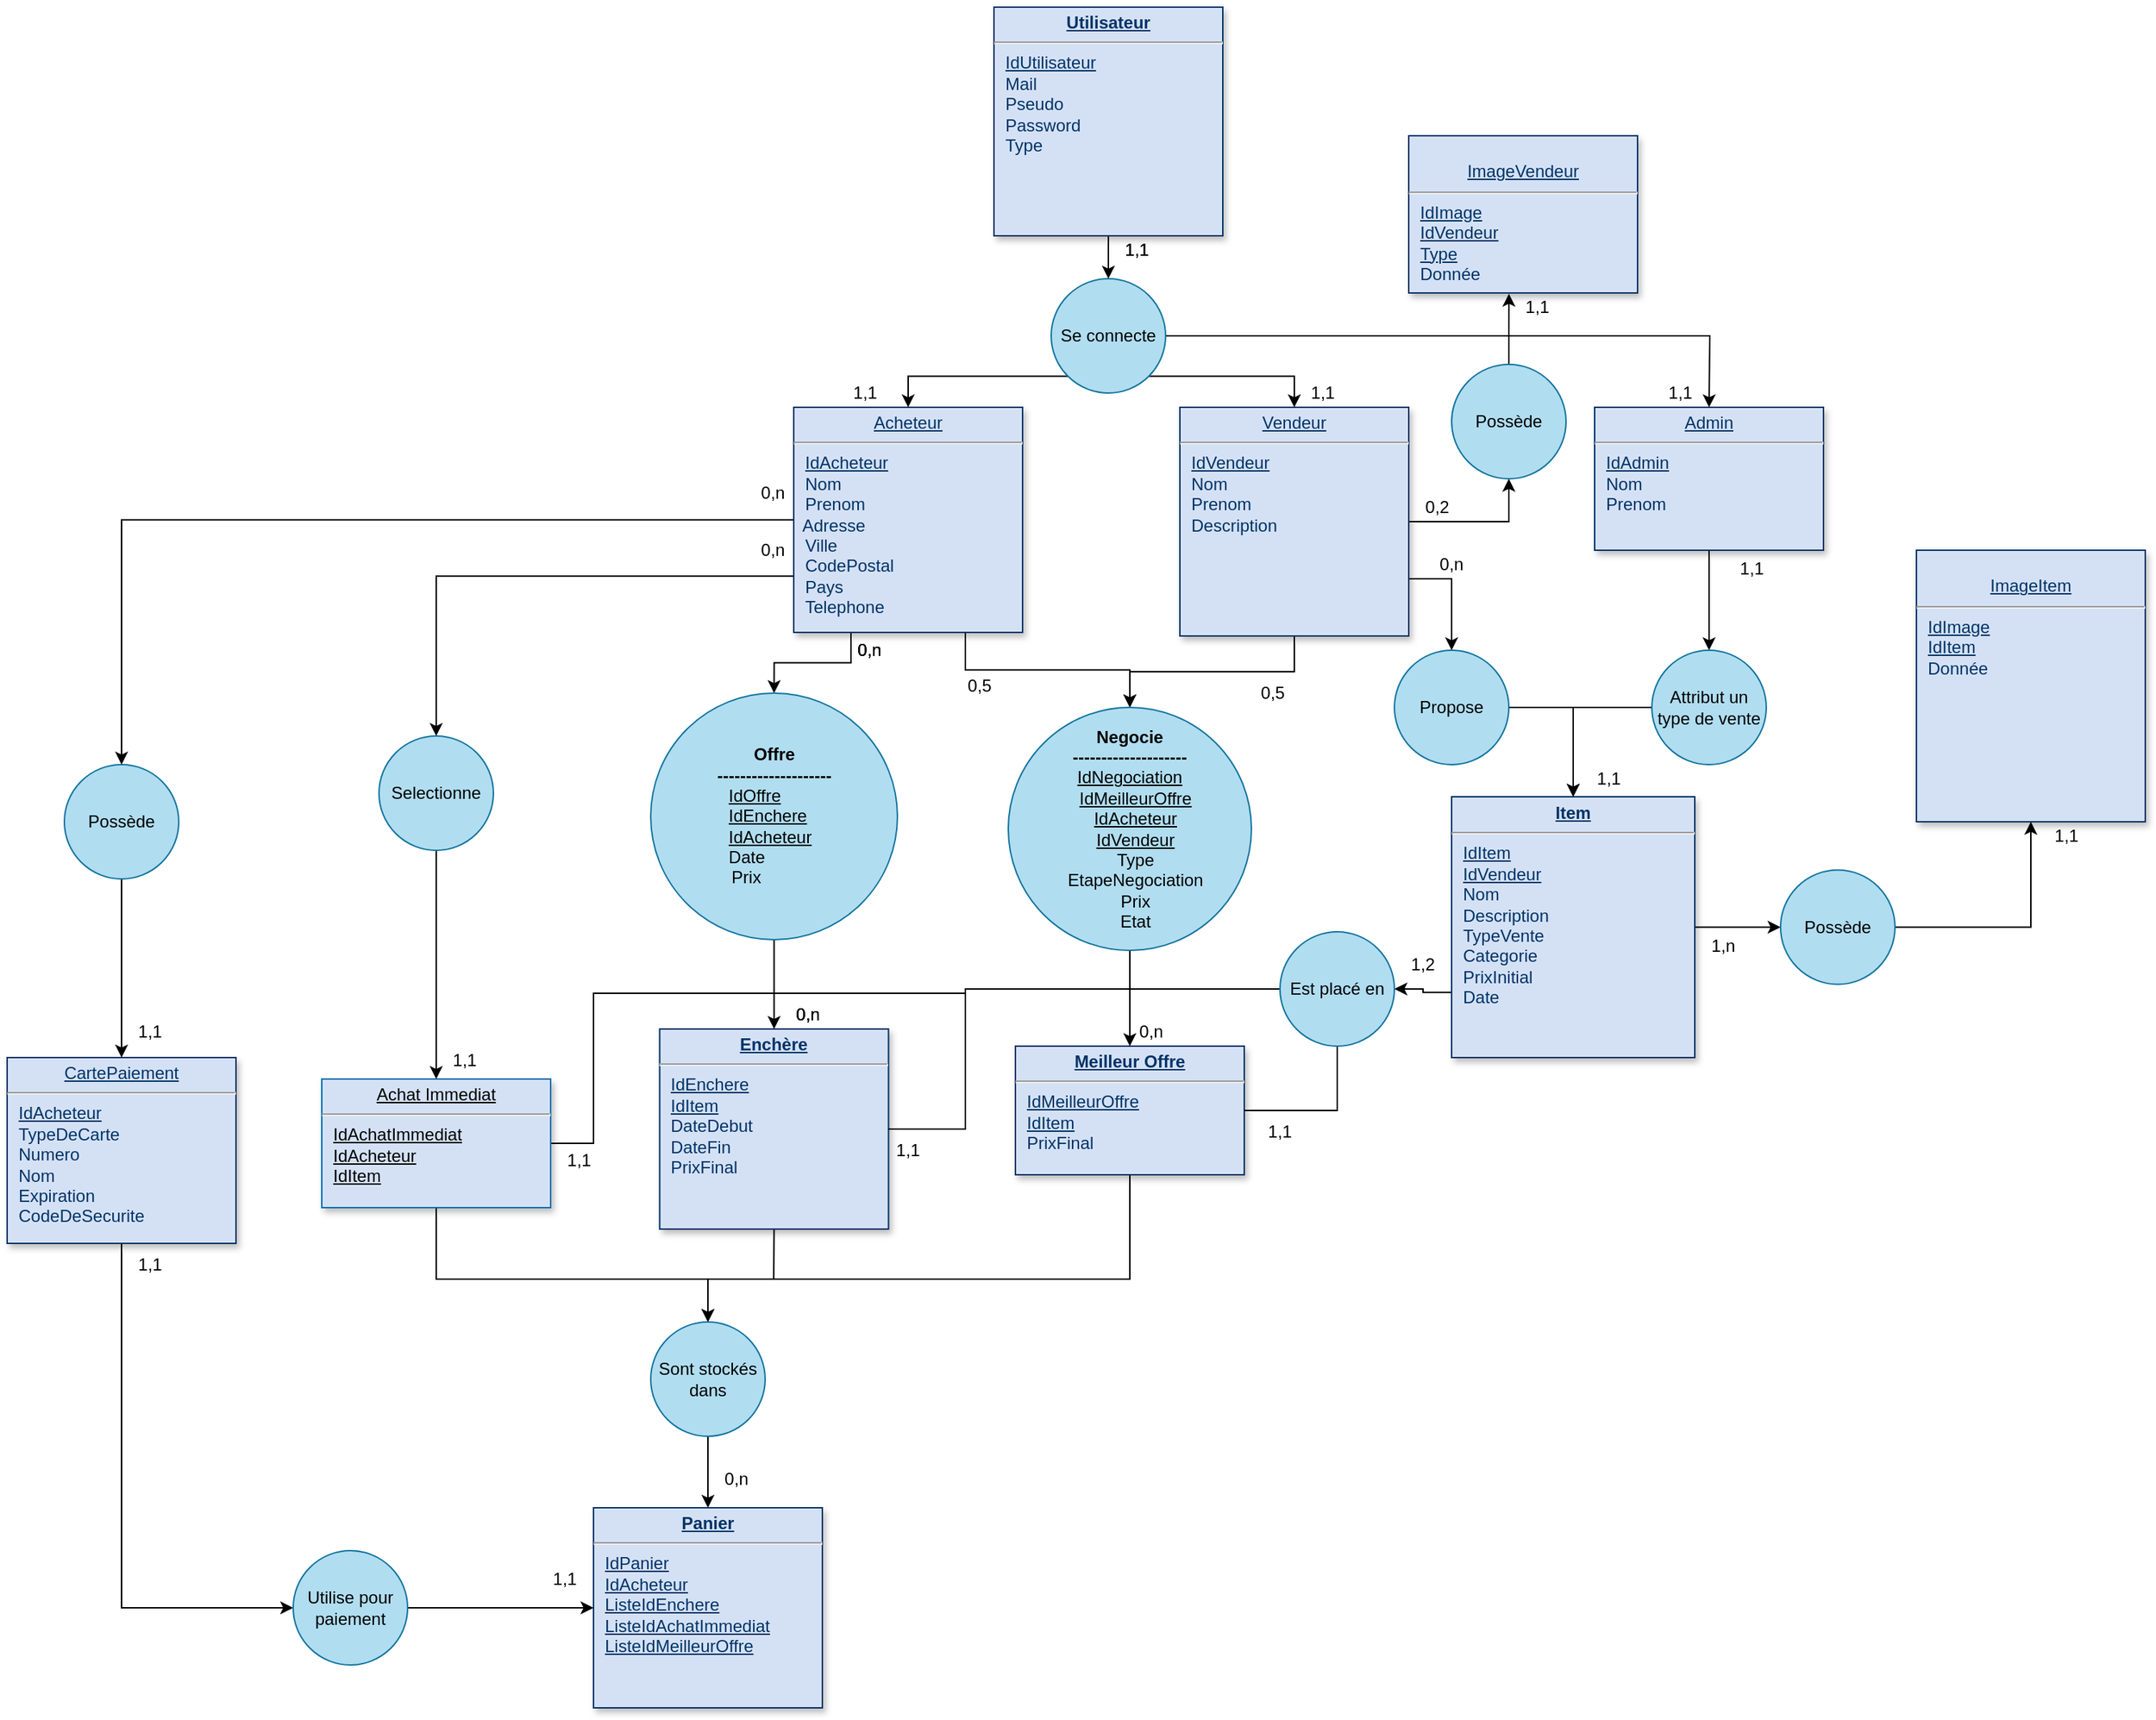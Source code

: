 <mxfile version="12.9.12" type="device"><diagram name="Page-1" id="efa7a0a1-bf9b-a30e-e6df-94a7791c09e9"><mxGraphModel dx="2591" dy="791" grid="1" gridSize="10" guides="1" tooltips="1" connect="1" arrows="1" fold="1" page="1" pageScale="1" pageWidth="1169" pageHeight="827" background="#ffffff" math="0" shadow="0"><root><mxCell id="0"/><mxCell id="1" parent="0"/><mxCell id="d1oXMXwMcRWH2-tbik4P-139" style="edgeStyle=orthogonalEdgeStyle;rounded=0;orthogonalLoop=1;jettySize=auto;html=1;exitX=1;exitY=0.5;exitDx=0;exitDy=0;fontColor=#000000;" parent="1" source="19" target="d1oXMXwMcRWH2-tbik4P-125" edge="1"><mxGeometry relative="1" as="geometry"/></mxCell><mxCell id="d1oXMXwMcRWH2-tbik4P-167" style="edgeStyle=orthogonalEdgeStyle;rounded=0;orthogonalLoop=1;jettySize=auto;html=1;exitX=0;exitY=0.75;exitDx=0;exitDy=0;entryX=1;entryY=0.5;entryDx=0;entryDy=0;endArrow=classic;endFill=1;fontColor=#000000;" parent="1" source="19" target="d1oXMXwMcRWH2-tbik4P-127" edge="1"><mxGeometry relative="1" as="geometry"/></mxCell><mxCell id="19" value="&lt;p style=&quot;margin: 0px ; margin-top: 4px ; text-align: center ; text-decoration: underline&quot;&gt;&lt;strong&gt;Item&lt;/strong&gt;&lt;/p&gt;&lt;hr&gt;&lt;p style=&quot;margin: 0px ; margin-left: 8px&quot;&gt;&lt;u&gt;IdItem&lt;br&gt;&lt;/u&gt;&lt;/p&gt;&lt;p style=&quot;margin: 0px ; margin-left: 8px&quot;&gt;&lt;u&gt;IdVendeur&lt;/u&gt;&lt;/p&gt;&lt;p style=&quot;margin: 0px ; margin-left: 8px&quot;&gt;Nom&lt;/p&gt;&lt;p style=&quot;margin: 0px ; margin-left: 8px&quot;&gt;Description&lt;/p&gt;&lt;p style=&quot;margin: 0px ; margin-left: 8px&quot;&gt;TypeVente&lt;/p&gt;&lt;p style=&quot;margin: 0px ; margin-left: 8px&quot;&gt;Categorie&lt;br&gt;&lt;/p&gt;&lt;p style=&quot;margin: 0px ; margin-left: 8px&quot;&gt;PrixInitial&lt;/p&gt;&lt;p style=&quot;margin: 0px ; margin-left: 8px&quot;&gt;Date&lt;br&gt;&lt;/p&gt;" style="verticalAlign=top;align=left;overflow=fill;fontSize=12;fontFamily=Helvetica;html=1;strokeColor=#003366;shadow=1;fillColor=#D4E1F5;fontColor=#003366" parent="1" vertex="1"><mxGeometry x="100" y="562.5" width="170" height="182.5" as="geometry"/></mxCell><mxCell id="d1oXMXwMcRWH2-tbik4P-141" style="edgeStyle=orthogonalEdgeStyle;rounded=0;orthogonalLoop=1;jettySize=auto;html=1;exitX=0.75;exitY=1;exitDx=0;exitDy=0;entryX=0.5;entryY=0;entryDx=0;entryDy=0;fontColor=#000000;" parent="1" source="20" target="d1oXMXwMcRWH2-tbik4P-128" edge="1"><mxGeometry relative="1" as="geometry"/></mxCell><mxCell id="d1oXMXwMcRWH2-tbik4P-143" style="edgeStyle=orthogonalEdgeStyle;rounded=0;orthogonalLoop=1;jettySize=auto;html=1;exitX=0.25;exitY=1;exitDx=0;exitDy=0;entryX=0.5;entryY=0;entryDx=0;entryDy=0;fontColor=#000000;" parent="1" source="20" target="d1oXMXwMcRWH2-tbik4P-126" edge="1"><mxGeometry relative="1" as="geometry"/></mxCell><mxCell id="d1oXMXwMcRWH2-tbik4P-146" style="edgeStyle=orthogonalEdgeStyle;rounded=0;orthogonalLoop=1;jettySize=auto;html=1;exitX=0;exitY=0.75;exitDx=0;exitDy=0;entryX=0.5;entryY=0;entryDx=0;entryDy=0;fontColor=#000000;" parent="1" source="20" target="d1oXMXwMcRWH2-tbik4P-123" edge="1"><mxGeometry relative="1" as="geometry"/></mxCell><mxCell id="d1oXMXwMcRWH2-tbik4P-159" style="edgeStyle=orthogonalEdgeStyle;rounded=0;orthogonalLoop=1;jettySize=auto;html=1;exitX=0;exitY=0.5;exitDx=0;exitDy=0;entryX=0.5;entryY=0;entryDx=0;entryDy=0;endArrow=classic;endFill=1;fontColor=#000000;" parent="1" source="20" target="d1oXMXwMcRWH2-tbik4P-155" edge="1"><mxGeometry relative="1" as="geometry"/></mxCell><mxCell id="20" value="&lt;p style=&quot;margin: 0px ; margin-top: 4px ; text-align: center ; text-decoration: underline&quot;&gt;Acheteur&lt;/p&gt;&lt;hr&gt;&lt;p style=&quot;margin: 0px ; margin-left: 8px&quot;&gt;&lt;u&gt;IdAcheteur&lt;/u&gt;&lt;br&gt;&lt;/p&gt;&lt;p style=&quot;margin: 0px ; margin-left: 8px&quot;&gt;Nom&lt;/p&gt;&lt;p style=&quot;margin: 0px ; margin-left: 8px&quot;&gt;Prenom&lt;/p&gt;&amp;nbsp; Adresse&lt;p style=&quot;margin: 0px ; margin-left: 8px&quot;&gt;Ville&lt;/p&gt;&lt;p style=&quot;margin: 0px ; margin-left: 8px&quot;&gt;CodePostal&lt;/p&gt;&lt;p style=&quot;margin: 0px ; margin-left: 8px&quot;&gt;Pays&lt;/p&gt;&lt;p style=&quot;margin: 0px ; margin-left: 8px&quot;&gt;Telephone&lt;br&gt;&lt;/p&gt;" style="verticalAlign=top;align=left;overflow=fill;fontSize=12;fontFamily=Helvetica;html=1;strokeColor=#003366;shadow=1;fillColor=#D4E1F5;fontColor=#003366" parent="1" vertex="1"><mxGeometry x="-360" y="290" width="160" height="157.5" as="geometry"/></mxCell><mxCell id="d1oXMXwMcRWH2-tbik4P-134" style="edgeStyle=orthogonalEdgeStyle;rounded=0;orthogonalLoop=1;jettySize=auto;html=1;exitX=1;exitY=0.75;exitDx=0;exitDy=0;entryX=0.5;entryY=0;entryDx=0;entryDy=0;fontColor=#000000;" parent="1" source="21" target="d1oXMXwMcRWH2-tbik4P-121" edge="1"><mxGeometry relative="1" as="geometry"/></mxCell><mxCell id="d1oXMXwMcRWH2-tbik4P-142" style="edgeStyle=orthogonalEdgeStyle;rounded=0;orthogonalLoop=1;jettySize=auto;html=1;exitX=0.5;exitY=1;exitDx=0;exitDy=0;fontColor=#000000;" parent="1" source="21" target="d1oXMXwMcRWH2-tbik4P-128" edge="1"><mxGeometry relative="1" as="geometry"/></mxCell><mxCell id="d1oXMXwMcRWH2-tbik4P-165" style="edgeStyle=orthogonalEdgeStyle;rounded=0;orthogonalLoop=1;jettySize=auto;html=1;exitX=1;exitY=0.5;exitDx=0;exitDy=0;entryX=0.5;entryY=1;entryDx=0;entryDy=0;endArrow=classic;endFill=1;fontColor=#000000;" parent="1" source="21" target="d1oXMXwMcRWH2-tbik4P-164" edge="1"><mxGeometry relative="1" as="geometry"/></mxCell><mxCell id="21" value="&lt;p style=&quot;margin: 0px ; margin-top: 4px ; text-align: center ; text-decoration: underline&quot;&gt;Vendeur&lt;/p&gt;&lt;hr&gt;&lt;p style=&quot;margin: 0px ; margin-left: 8px&quot;&gt;&lt;u&gt;IdVendeur&lt;br&gt;&lt;/u&gt;&lt;/p&gt;&lt;p style=&quot;margin: 0px ; margin-left: 8px&quot;&gt;Nom&lt;/p&gt;&lt;p style=&quot;margin: 0px ; margin-left: 8px&quot;&gt;Prenom&lt;br&gt;&lt;/p&gt;&lt;p style=&quot;margin: 0px ; margin-left: 8px&quot;&gt;Description&lt;/p&gt;&lt;p style=&quot;margin: 0px ; margin-left: 8px&quot;&gt;&lt;br&gt;&lt;/p&gt;" style="verticalAlign=top;align=left;overflow=fill;fontSize=12;fontFamily=Helvetica;html=1;strokeColor=#003366;shadow=1;fillColor=#D4E1F5;fontColor=#003366" parent="1" vertex="1"><mxGeometry x="-90" y="290.0" width="160" height="160" as="geometry"/></mxCell><mxCell id="d1oXMXwMcRWH2-tbik4P-150" style="edgeStyle=orthogonalEdgeStyle;rounded=0;orthogonalLoop=1;jettySize=auto;html=1;exitX=0.5;exitY=1;exitDx=0;exitDy=0;fontColor=#000000;verticalAlign=middle;endArrow=none;endFill=0;" parent="1" source="22" edge="1"><mxGeometry relative="1" as="geometry"><mxPoint x="-374" y="900" as="targetPoint"/></mxGeometry></mxCell><mxCell id="22" value="&lt;p style=&quot;margin: 0px ; margin-top: 4px ; text-align: center ; text-decoration: underline&quot;&gt;&lt;strong&gt;Enchère&lt;br&gt;&lt;/strong&gt;&lt;/p&gt;&lt;hr&gt;&lt;p style=&quot;margin: 0px ; margin-left: 8px&quot;&gt;&lt;u&gt;IdEnchere&lt;/u&gt;&lt;/p&gt;&lt;p style=&quot;margin: 0px ; margin-left: 8px&quot;&gt;&lt;u&gt;IdItem&lt;br&gt;&lt;/u&gt;&lt;/p&gt;&lt;p style=&quot;margin: 0px ; margin-left: 8px&quot;&gt;DateDebut&lt;/p&gt;&lt;p style=&quot;margin: 0px ; margin-left: 8px&quot;&gt;DateFin&lt;br&gt;&lt;/p&gt;&lt;p style=&quot;margin: 0px ; margin-left: 8px&quot;&gt;PrixFinal&lt;/p&gt;&lt;p style=&quot;margin: 0px ; margin-left: 8px&quot;&gt;&lt;br&gt;&lt;/p&gt;&lt;p style=&quot;margin: 0px ; margin-left: 8px&quot;&gt;&lt;br&gt;&lt;/p&gt;" style="verticalAlign=top;align=left;overflow=fill;fontSize=12;fontFamily=Helvetica;html=1;strokeColor=#003366;shadow=1;fillColor=#D4E1F5;fontColor=#003366" parent="1" vertex="1"><mxGeometry x="-453.75" y="725" width="160" height="140" as="geometry"/></mxCell><mxCell id="d1oXMXwMcRWH2-tbik4P-135" style="edgeStyle=orthogonalEdgeStyle;rounded=0;orthogonalLoop=1;jettySize=auto;html=1;exitX=0.5;exitY=1;exitDx=0;exitDy=0;entryX=0.5;entryY=0;entryDx=0;entryDy=0;fontColor=#000000;" parent="1" source="23" target="d1oXMXwMcRWH2-tbik4P-124" edge="1"><mxGeometry relative="1" as="geometry"/></mxCell><mxCell id="23" value="&lt;p style=&quot;margin: 0px ; margin-top: 4px ; text-align: center ; text-decoration: underline&quot;&gt;Admin&lt;/p&gt;&lt;hr&gt;&lt;p style=&quot;margin: 0px ; margin-left: 8px&quot;&gt;&lt;u&gt;IdAdmin&lt;/u&gt;&lt;/p&gt;&lt;p style=&quot;margin: 0px ; margin-left: 8px&quot;&gt;Nom&lt;/p&gt;&lt;p style=&quot;margin: 0px ; margin-left: 8px&quot;&gt;Prenom&lt;br&gt;&lt;/p&gt;" style="verticalAlign=top;align=left;overflow=fill;fontSize=12;fontFamily=Helvetica;html=1;strokeColor=#003366;shadow=1;fillColor=#D4E1F5;fontColor=#003366" parent="1" vertex="1"><mxGeometry x="200.0" y="290.0" width="160" height="100" as="geometry"/></mxCell><mxCell id="d1oXMXwMcRWH2-tbik4P-130" style="edgeStyle=orthogonalEdgeStyle;rounded=0;orthogonalLoop=1;jettySize=auto;html=1;exitX=0.5;exitY=1;exitDx=0;exitDy=0;entryX=0.5;entryY=0;entryDx=0;entryDy=0;fontColor=#000000;" parent="1" source="25" target="d1oXMXwMcRWH2-tbik4P-122" edge="1"><mxGeometry relative="1" as="geometry"/></mxCell><mxCell id="25" value="&lt;p style=&quot;margin: 0px ; margin-top: 4px ; text-align: center ; text-decoration: underline&quot;&gt;&lt;strong&gt;Utilisateur&lt;br&gt;&lt;/strong&gt;&lt;/p&gt;&lt;hr&gt;&lt;p style=&quot;margin: 0px ; margin-left: 8px&quot;&gt;&lt;u&gt;IdUtilisateur&lt;/u&gt;&lt;br&gt;&lt;/p&gt;&lt;p style=&quot;margin: 0px ; margin-left: 8px&quot;&gt;Mail&lt;/p&gt;&lt;p style=&quot;margin: 0px ; margin-left: 8px&quot;&gt;Pseudo&lt;br&gt;&lt;/p&gt;&lt;p style=&quot;margin: 0px ; margin-left: 8px&quot;&gt;Password&lt;/p&gt;&lt;p style=&quot;margin: 0px ; margin-left: 8px&quot;&gt;Type&lt;br&gt;&lt;/p&gt;" style="verticalAlign=top;align=left;overflow=fill;fontSize=12;fontFamily=Helvetica;html=1;strokeColor=#003366;shadow=1;fillColor=#D4E1F5;fontColor=#003366" parent="1" vertex="1"><mxGeometry x="-220" y="10.0" width="160" height="160" as="geometry"/></mxCell><mxCell id="29" value="&lt;br&gt;&lt;p style=&quot;margin: 0px ; margin-top: 4px ; text-align: center ; text-decoration: underline&quot;&gt;ImageItem&lt;br&gt;&lt;/p&gt;&lt;hr&gt;&lt;p style=&quot;margin: 0px ; margin-left: 8px&quot;&gt;&lt;u&gt;IdImage&lt;/u&gt;&lt;/p&gt;&lt;p style=&quot;margin: 0px ; margin-left: 8px&quot;&gt;&lt;u&gt;IdItem&lt;br&gt;&lt;/u&gt;&lt;/p&gt;&lt;p style=&quot;margin: 0px ; margin-left: 8px&quot;&gt;Donnée&lt;br&gt;&lt;/p&gt;" style="verticalAlign=top;align=left;overflow=fill;fontSize=12;fontFamily=Helvetica;html=1;strokeColor=#003366;shadow=1;fillColor=#D4E1F5;fontColor=#003366" parent="1" vertex="1"><mxGeometry x="425" y="390" width="160" height="190" as="geometry"/></mxCell><mxCell id="32" value="&lt;p style=&quot;margin: 0px ; margin-top: 4px ; text-align: center ; text-decoration: underline&quot;&gt;&lt;strong&gt;Panier&lt;/strong&gt;&lt;/p&gt;&lt;hr&gt;&lt;p style=&quot;margin: 0px ; margin-left: 8px&quot;&gt;&lt;u&gt;IdPanier&lt;/u&gt;&lt;br&gt;&lt;/p&gt;&lt;p style=&quot;margin: 0px ; margin-left: 8px&quot;&gt;&lt;u&gt;IdAcheteur&lt;/u&gt;&lt;/p&gt;&lt;p style=&quot;margin: 0px ; margin-left: 8px&quot;&gt;&lt;u&gt;ListeIdEnchere&lt;/u&gt;&lt;/p&gt;&lt;p style=&quot;margin: 0px ; margin-left: 8px&quot;&gt;&lt;u&gt;ListeIdAchatImmediat&lt;/u&gt;&lt;/p&gt;&lt;p style=&quot;margin: 0px ; margin-left: 8px&quot;&gt;&lt;u&gt;ListeIdMeilleurOffre&lt;br&gt;&lt;/u&gt;&lt;/p&gt;&lt;p style=&quot;margin: 0px ; margin-left: 8px&quot;&gt;&lt;u&gt;&lt;br&gt;&lt;/u&gt;&lt;/p&gt;&lt;p style=&quot;margin: 0px ; margin-left: 8px&quot;&gt;&lt;u&gt;&lt;br&gt;&lt;/u&gt;&lt;/p&gt;&lt;p style=&quot;margin: 0px ; margin-left: 8px&quot;&gt;&lt;br&gt;&lt;/p&gt;" style="verticalAlign=top;align=left;overflow=fill;fontSize=12;fontFamily=Helvetica;html=1;strokeColor=#003366;shadow=1;fillColor=#D4E1F5;fontColor=#003366" parent="1" vertex="1"><mxGeometry x="-500.0" y="1060.0" width="160" height="140" as="geometry"/></mxCell><mxCell id="d1oXMXwMcRWH2-tbik4P-151" style="edgeStyle=orthogonalEdgeStyle;rounded=0;orthogonalLoop=1;jettySize=auto;html=1;exitX=0.5;exitY=1;exitDx=0;exitDy=0;fontColor=#000000;" parent="1" source="33" edge="1"><mxGeometry relative="1" as="geometry"><mxPoint x="-420" y="930" as="targetPoint"/><Array as="points"><mxPoint x="-125" y="900"/><mxPoint x="-420" y="900"/></Array></mxGeometry></mxCell><mxCell id="33" value="&lt;p style=&quot;margin: 0px ; margin-top: 4px ; text-align: center ; text-decoration: underline&quot;&gt;&lt;strong&gt;Meilleur Offre&lt;br&gt;&lt;/strong&gt;&lt;/p&gt;&lt;hr&gt;&lt;p style=&quot;margin: 0px ; margin-left: 8px&quot;&gt;&lt;u&gt;IdMeilleurOffre&lt;/u&gt;&lt;br&gt;&lt;/p&gt;&lt;p style=&quot;margin: 0px ; margin-left: 8px&quot;&gt;&lt;u&gt;IdItem&lt;/u&gt;&lt;/p&gt;&lt;p style=&quot;margin: 0px ; margin-left: 8px&quot;&gt;PrixFinal&lt;br&gt;&lt;/p&gt;" style="verticalAlign=top;align=left;overflow=fill;fontSize=12;fontFamily=Helvetica;html=1;strokeColor=#003366;shadow=1;fillColor=#D4E1F5;fontColor=#003366" parent="1" vertex="1"><mxGeometry x="-205" y="737.0" width="160" height="90" as="geometry"/></mxCell><mxCell id="d1oXMXwMcRWH2-tbik4P-148" style="edgeStyle=orthogonalEdgeStyle;rounded=0;orthogonalLoop=1;jettySize=auto;html=1;exitX=0.5;exitY=1;exitDx=0;exitDy=0;entryX=0.5;entryY=0;entryDx=0;entryDy=0;fontColor=#000000;" parent="1" source="34" target="d1oXMXwMcRWH2-tbik4P-120" edge="1"><mxGeometry relative="1" as="geometry"><Array as="points"><mxPoint x="-610" y="900"/><mxPoint x="-420" y="900"/></Array></mxGeometry></mxCell><mxCell id="d1oXMXwMcRWH2-tbik4P-173" style="edgeStyle=orthogonalEdgeStyle;rounded=0;orthogonalLoop=1;jettySize=auto;html=1;exitX=1;exitY=0.5;exitDx=0;exitDy=0;endArrow=none;endFill=0;fontColor=#000000;" parent="1" source="34" edge="1"><mxGeometry relative="1" as="geometry"><mxPoint x="-240" y="700" as="targetPoint"/><Array as="points"><mxPoint x="-500" y="805"/><mxPoint x="-500" y="700"/></Array></mxGeometry></mxCell><mxCell id="34" value="&lt;p style=&quot;margin: 0px ; margin-top: 4px ; text-align: center ; text-decoration: underline&quot;&gt;Achat Immediat&lt;br&gt;&lt;/p&gt;&lt;hr&gt;&lt;p style=&quot;margin: 0px ; margin-left: 8px&quot;&gt;&lt;u&gt;IdAchatImmediat&lt;/u&gt;&lt;/p&gt;&lt;p style=&quot;margin: 0px ; margin-left: 8px&quot;&gt;&lt;u&gt;IdAcheteur&lt;br&gt;&lt;/u&gt;&lt;/p&gt;&lt;p style=&quot;margin: 0px ; margin-left: 8px&quot;&gt;&lt;u&gt;IdItem&lt;/u&gt;&lt;/p&gt;" style="verticalAlign=top;align=left;overflow=fill;fontSize=12;fontFamily=Helvetica;html=1;strokeColor=#006EAF;shadow=1;fillColor=#D4E1F5;fontColor=#000000;" parent="1" vertex="1"><mxGeometry x="-690" y="760.0" width="160" height="90" as="geometry"/></mxCell><mxCell id="d1oXMXwMcRWH2-tbik4P-161" style="edgeStyle=orthogonalEdgeStyle;rounded=0;orthogonalLoop=1;jettySize=auto;html=1;exitX=0.5;exitY=1;exitDx=0;exitDy=0;entryX=0;entryY=0.5;entryDx=0;entryDy=0;endArrow=classic;endFill=1;fontColor=#000000;" parent="1" source="d1oXMXwMcRWH2-tbik4P-114" target="d1oXMXwMcRWH2-tbik4P-160" edge="1"><mxGeometry relative="1" as="geometry"/></mxCell><mxCell id="d1oXMXwMcRWH2-tbik4P-114" value="&lt;p style=&quot;margin: 0px ; margin-top: 4px ; text-align: center ; text-decoration: underline&quot;&gt;CartePaiement&lt;br&gt;&lt;/p&gt;&lt;hr&gt;&lt;p style=&quot;margin: 0px ; margin-left: 8px&quot;&gt;&lt;u&gt;IdAcheteur&lt;/u&gt;&lt;/p&gt;&lt;p style=&quot;margin: 0px ; margin-left: 8px&quot;&gt;TypeDeCarte&lt;/p&gt;&lt;p style=&quot;margin: 0px ; margin-left: 8px&quot;&gt;Numero&lt;/p&gt;&lt;p style=&quot;margin: 0px ; margin-left: 8px&quot;&gt;Nom&lt;/p&gt;&lt;p style=&quot;margin: 0px ; margin-left: 8px&quot;&gt;Expiration&lt;/p&gt;&lt;p style=&quot;margin: 0px ; margin-left: 8px&quot;&gt;CodeDeSecurite&lt;br&gt;&lt;/p&gt;" style="verticalAlign=top;align=left;overflow=fill;fontSize=12;fontFamily=Helvetica;html=1;strokeColor=#003366;shadow=1;fillColor=#D4E1F5;fontColor=#003366" parent="1" vertex="1"><mxGeometry x="-910" y="745" width="160" height="130" as="geometry"/></mxCell><mxCell id="d1oXMXwMcRWH2-tbik4P-117" value="&lt;br&gt;&lt;p style=&quot;margin: 0px ; margin-top: 4px ; text-align: center ; text-decoration: underline&quot;&gt;ImageVendeur&lt;br&gt;&lt;/p&gt;&lt;hr&gt;&lt;p style=&quot;margin: 0px ; margin-left: 8px&quot;&gt;&lt;u&gt;IdImage&lt;/u&gt;&lt;/p&gt;&lt;p style=&quot;margin: 0px ; margin-left: 8px&quot;&gt;&lt;u&gt;IdVendeur&lt;/u&gt;&lt;/p&gt;&lt;p style=&quot;margin: 0px ; margin-left: 8px&quot;&gt;&lt;u&gt;Type&lt;br&gt;&lt;/u&gt;&lt;/p&gt;&lt;p style=&quot;margin: 0px ; margin-left: 8px&quot;&gt;Donnée&lt;br&gt;&lt;/p&gt;" style="verticalAlign=top;align=left;overflow=fill;fontSize=12;fontFamily=Helvetica;html=1;strokeColor=#003366;shadow=1;fillColor=#D4E1F5;fontColor=#003366" parent="1" vertex="1"><mxGeometry x="70" y="100" width="160" height="110" as="geometry"/></mxCell><mxCell id="d1oXMXwMcRWH2-tbik4P-152" style="edgeStyle=orthogonalEdgeStyle;rounded=0;orthogonalLoop=1;jettySize=auto;html=1;exitX=0.5;exitY=1;exitDx=0;exitDy=0;entryX=0.5;entryY=0;entryDx=0;entryDy=0;endArrow=classic;endFill=1;fontColor=#000000;" parent="1" source="d1oXMXwMcRWH2-tbik4P-120" target="32" edge="1"><mxGeometry relative="1" as="geometry"/></mxCell><mxCell id="d1oXMXwMcRWH2-tbik4P-120" value="Sont stockés dans" style="ellipse;whiteSpace=wrap;html=1;aspect=fixed;fillColor=#b1ddf0;strokeColor=#10739e;" parent="1" vertex="1"><mxGeometry x="-460" y="930" width="80" height="80" as="geometry"/></mxCell><mxCell id="d1oXMXwMcRWH2-tbik4P-136" style="edgeStyle=orthogonalEdgeStyle;rounded=0;orthogonalLoop=1;jettySize=auto;html=1;exitX=1;exitY=0.5;exitDx=0;exitDy=0;entryX=0.5;entryY=0;entryDx=0;entryDy=0;fontColor=#000000;" parent="1" source="d1oXMXwMcRWH2-tbik4P-121" target="19" edge="1"><mxGeometry relative="1" as="geometry"/></mxCell><mxCell id="d1oXMXwMcRWH2-tbik4P-121" value="Propose" style="ellipse;whiteSpace=wrap;html=1;aspect=fixed;fillColor=#b1ddf0;strokeColor=#10739e;" parent="1" vertex="1"><mxGeometry x="60" y="460" width="80" height="80" as="geometry"/></mxCell><mxCell id="d1oXMXwMcRWH2-tbik4P-131" style="edgeStyle=orthogonalEdgeStyle;rounded=0;orthogonalLoop=1;jettySize=auto;html=1;exitX=1;exitY=1;exitDx=0;exitDy=0;entryX=0.5;entryY=0;entryDx=0;entryDy=0;fontColor=#000000;" parent="1" source="d1oXMXwMcRWH2-tbik4P-122" target="21" edge="1"><mxGeometry relative="1" as="geometry"/></mxCell><mxCell id="d1oXMXwMcRWH2-tbik4P-132" style="edgeStyle=orthogonalEdgeStyle;rounded=0;orthogonalLoop=1;jettySize=auto;html=1;exitX=0;exitY=1;exitDx=0;exitDy=0;entryX=0.5;entryY=0;entryDx=0;entryDy=0;fontColor=#000000;" parent="1" source="d1oXMXwMcRWH2-tbik4P-122" target="20" edge="1"><mxGeometry relative="1" as="geometry"/></mxCell><mxCell id="d1oXMXwMcRWH2-tbik4P-133" style="edgeStyle=orthogonalEdgeStyle;rounded=0;orthogonalLoop=1;jettySize=auto;html=1;exitX=1;exitY=0.5;exitDx=0;exitDy=0;fontColor=#000000;" parent="1" source="d1oXMXwMcRWH2-tbik4P-122" edge="1"><mxGeometry relative="1" as="geometry"><mxPoint x="280" y="290" as="targetPoint"/></mxGeometry></mxCell><mxCell id="d1oXMXwMcRWH2-tbik4P-122" value="Se connecte" style="ellipse;whiteSpace=wrap;html=1;aspect=fixed;fillColor=#b1ddf0;strokeColor=#10739e;" parent="1" vertex="1"><mxGeometry x="-180" y="200" width="80" height="80" as="geometry"/></mxCell><mxCell id="d1oXMXwMcRWH2-tbik4P-147" style="edgeStyle=orthogonalEdgeStyle;rounded=0;orthogonalLoop=1;jettySize=auto;html=1;exitX=0.5;exitY=1;exitDx=0;exitDy=0;entryX=0.5;entryY=0;entryDx=0;entryDy=0;fontColor=#000000;" parent="1" source="d1oXMXwMcRWH2-tbik4P-123" target="34" edge="1"><mxGeometry relative="1" as="geometry"/></mxCell><mxCell id="d1oXMXwMcRWH2-tbik4P-123" value="Selectionne" style="ellipse;whiteSpace=wrap;html=1;aspect=fixed;fillColor=#b1ddf0;strokeColor=#10739e;" parent="1" vertex="1"><mxGeometry x="-650" y="520" width="80" height="80" as="geometry"/></mxCell><mxCell id="d1oXMXwMcRWH2-tbik4P-138" style="edgeStyle=orthogonalEdgeStyle;rounded=0;orthogonalLoop=1;jettySize=auto;html=1;exitX=0;exitY=0.5;exitDx=0;exitDy=0;entryX=0.5;entryY=0;entryDx=0;entryDy=0;fontColor=#000000;" parent="1" source="d1oXMXwMcRWH2-tbik4P-124" target="19" edge="1"><mxGeometry relative="1" as="geometry"/></mxCell><mxCell id="d1oXMXwMcRWH2-tbik4P-124" value="Attribut un type de vente" style="ellipse;whiteSpace=wrap;html=1;aspect=fixed;fillColor=#b1ddf0;strokeColor=#10739e;" parent="1" vertex="1"><mxGeometry x="240" y="460" width="80" height="80" as="geometry"/></mxCell><mxCell id="d1oXMXwMcRWH2-tbik4P-140" style="edgeStyle=orthogonalEdgeStyle;rounded=0;orthogonalLoop=1;jettySize=auto;html=1;exitX=1;exitY=0.5;exitDx=0;exitDy=0;entryX=0.5;entryY=1;entryDx=0;entryDy=0;fontColor=#000000;" parent="1" source="d1oXMXwMcRWH2-tbik4P-125" target="29" edge="1"><mxGeometry relative="1" as="geometry"/></mxCell><mxCell id="d1oXMXwMcRWH2-tbik4P-125" value="Possède" style="ellipse;whiteSpace=wrap;html=1;aspect=fixed;fillColor=#b1ddf0;strokeColor=#10739e;" parent="1" vertex="1"><mxGeometry x="330" y="613.75" width="80" height="80" as="geometry"/></mxCell><mxCell id="d1oXMXwMcRWH2-tbik4P-144" style="edgeStyle=orthogonalEdgeStyle;rounded=0;orthogonalLoop=1;jettySize=auto;html=1;exitX=0.5;exitY=1;exitDx=0;exitDy=0;entryX=0.5;entryY=0;entryDx=0;entryDy=0;fontColor=#000000;" parent="1" source="d1oXMXwMcRWH2-tbik4P-126" target="22" edge="1"><mxGeometry relative="1" as="geometry"/></mxCell><mxCell id="d1oXMXwMcRWH2-tbik4P-126" value="&lt;div&gt;&lt;strong&gt;Offre&lt;/strong&gt;&lt;/div&gt;&lt;div&gt;&lt;strong&gt;--------------------&lt;/strong&gt;&lt;br&gt;&lt;p style=&quot;margin: 0px ; margin-left: 8px&quot; align=&quot;left&quot;&gt;&lt;u&gt;IdOffre&lt;br&gt;&lt;/u&gt;&lt;/p&gt;&lt;p style=&quot;margin: 0px ; margin-left: 8px&quot; align=&quot;left&quot;&gt;&lt;u&gt;IdEnchere&lt;/u&gt;&lt;/p&gt;&lt;p style=&quot;margin: 0px ; margin-left: 8px&quot; align=&quot;left&quot;&gt;&lt;u&gt;IdAcheteur&lt;/u&gt;&lt;/p&gt;&lt;p style=&quot;margin: 0px ; margin-left: 8px&quot; align=&quot;left&quot;&gt;Date&lt;/p&gt;&lt;div align=&quot;left&quot;&gt;&amp;nbsp;&amp;nbsp; Prix&lt;strong&gt;&lt;/strong&gt;&lt;/div&gt;&lt;/div&gt;" style="ellipse;whiteSpace=wrap;html=1;aspect=fixed;fillColor=#b1ddf0;strokeColor=#10739e;" parent="1" vertex="1"><mxGeometry x="-460" y="490" width="172.5" height="172.5" as="geometry"/></mxCell><mxCell id="d1oXMXwMcRWH2-tbik4P-171" style="edgeStyle=orthogonalEdgeStyle;rounded=0;orthogonalLoop=1;jettySize=auto;html=1;exitX=0.5;exitY=1;exitDx=0;exitDy=0;entryX=1;entryY=0.5;entryDx=0;entryDy=0;endArrow=none;endFill=0;fontColor=#000000;" parent="1" source="d1oXMXwMcRWH2-tbik4P-127" target="33" edge="1"><mxGeometry relative="1" as="geometry"/></mxCell><mxCell id="d1oXMXwMcRWH2-tbik4P-172" style="edgeStyle=orthogonalEdgeStyle;rounded=0;orthogonalLoop=1;jettySize=auto;html=1;exitX=0;exitY=0.5;exitDx=0;exitDy=0;entryX=1;entryY=0.5;entryDx=0;entryDy=0;endArrow=none;endFill=0;fontColor=#000000;" parent="1" source="d1oXMXwMcRWH2-tbik4P-127" target="22" edge="1"><mxGeometry relative="1" as="geometry"><Array as="points"><mxPoint x="-240" y="697"/><mxPoint x="-240" y="795"/></Array></mxGeometry></mxCell><mxCell id="d1oXMXwMcRWH2-tbik4P-127" value="Est placé en" style="ellipse;whiteSpace=wrap;html=1;aspect=fixed;fillColor=#b1ddf0;strokeColor=#10739e;" parent="1" vertex="1"><mxGeometry x="-20" y="657" width="80" height="80" as="geometry"/></mxCell><mxCell id="d1oXMXwMcRWH2-tbik4P-145" style="edgeStyle=orthogonalEdgeStyle;rounded=0;orthogonalLoop=1;jettySize=auto;html=1;exitX=0.5;exitY=1;exitDx=0;exitDy=0;entryX=0.5;entryY=0;entryDx=0;entryDy=0;fontColor=#000000;" parent="1" source="d1oXMXwMcRWH2-tbik4P-128" target="33" edge="1"><mxGeometry relative="1" as="geometry"/></mxCell><mxCell id="d1oXMXwMcRWH2-tbik4P-128" value="&lt;div&gt;&lt;strong&gt;Negocie&lt;/strong&gt;&lt;/div&gt;&lt;div&gt;&lt;strong&gt;--------------------&lt;/strong&gt;&lt;u&gt;&lt;br&gt;&lt;/u&gt;&lt;/div&gt;&lt;div&gt;&lt;u&gt;IdNegociation&lt;br&gt;&lt;/u&gt;&lt;p style=&quot;margin: 0px ; margin-left: 8px&quot;&gt;&lt;u&gt;IdMeilleurOffre&lt;/u&gt;&lt;/p&gt;&lt;p style=&quot;margin: 0px ; margin-left: 8px&quot;&gt;&lt;u&gt;IdAcheteur&lt;/u&gt;&lt;/p&gt;&lt;p style=&quot;margin: 0px ; margin-left: 8px&quot;&gt;&lt;u&gt;IdVendeur&lt;/u&gt;&lt;/p&gt;&lt;p style=&quot;margin: 0px ; margin-left: 8px&quot;&gt;Type&lt;br&gt;&lt;/p&gt;&lt;p style=&quot;margin: 0px ; margin-left: 8px&quot;&gt;EtapeNegociation&lt;/p&gt;&lt;p style=&quot;margin: 0px ; margin-left: 8px&quot;&gt;Prix&lt;/p&gt;&lt;p style=&quot;margin: 0px ; margin-left: 8px&quot;&gt;Etat&lt;/p&gt;&lt;strong&gt;&lt;/strong&gt;&lt;/div&gt;" style="ellipse;whiteSpace=wrap;html=1;aspect=fixed;fillColor=#b1ddf0;strokeColor=#10739e;" parent="1" vertex="1"><mxGeometry x="-210" y="500" width="170" height="170" as="geometry"/></mxCell><mxCell id="d1oXMXwMcRWH2-tbik4P-158" style="edgeStyle=orthogonalEdgeStyle;rounded=0;orthogonalLoop=1;jettySize=auto;html=1;exitX=0.5;exitY=1;exitDx=0;exitDy=0;entryX=0.5;entryY=0;entryDx=0;entryDy=0;endArrow=classic;endFill=1;fontColor=#000000;" parent="1" source="d1oXMXwMcRWH2-tbik4P-155" target="d1oXMXwMcRWH2-tbik4P-114" edge="1"><mxGeometry relative="1" as="geometry"/></mxCell><mxCell id="d1oXMXwMcRWH2-tbik4P-155" value="Possède" style="ellipse;whiteSpace=wrap;html=1;aspect=fixed;fillColor=#b1ddf0;strokeColor=#10739e;" parent="1" vertex="1"><mxGeometry x="-870" y="540" width="80" height="80" as="geometry"/></mxCell><mxCell id="d1oXMXwMcRWH2-tbik4P-162" style="edgeStyle=orthogonalEdgeStyle;rounded=0;orthogonalLoop=1;jettySize=auto;html=1;exitX=1;exitY=0.5;exitDx=0;exitDy=0;entryX=0;entryY=0.5;entryDx=0;entryDy=0;endArrow=classic;endFill=1;fontColor=#000000;" parent="1" source="d1oXMXwMcRWH2-tbik4P-160" target="32" edge="1"><mxGeometry relative="1" as="geometry"/></mxCell><mxCell id="d1oXMXwMcRWH2-tbik4P-160" value="Utilise pour paiement" style="ellipse;whiteSpace=wrap;html=1;aspect=fixed;fillColor=#b1ddf0;strokeColor=#10739e;" parent="1" vertex="1"><mxGeometry x="-710" y="1090" width="80" height="80" as="geometry"/></mxCell><mxCell id="d1oXMXwMcRWH2-tbik4P-166" style="edgeStyle=orthogonalEdgeStyle;rounded=0;orthogonalLoop=1;jettySize=auto;html=1;exitX=0.5;exitY=0;exitDx=0;exitDy=0;entryX=0.438;entryY=1.005;entryDx=0;entryDy=0;entryPerimeter=0;endArrow=classic;endFill=1;fontColor=#000000;" parent="1" source="d1oXMXwMcRWH2-tbik4P-164" target="d1oXMXwMcRWH2-tbik4P-117" edge="1"><mxGeometry relative="1" as="geometry"/></mxCell><mxCell id="d1oXMXwMcRWH2-tbik4P-164" value="Possède" style="ellipse;whiteSpace=wrap;html=1;aspect=fixed;fillColor=#b1ddf0;strokeColor=#10739e;" parent="1" vertex="1"><mxGeometry x="100" y="260" width="80" height="80" as="geometry"/></mxCell><mxCell id="d1oXMXwMcRWH2-tbik4P-174" value="0,n" style="text;html=1;align=center;verticalAlign=middle;resizable=0;points=[];autosize=1;fontColor=#000000;" parent="1" vertex="1"><mxGeometry x="-390" y="340" width="30" height="20" as="geometry"/></mxCell><mxCell id="d1oXMXwMcRWH2-tbik4P-175" value="0,n" style="text;html=1;strokeColor=none;fillColor=none;align=center;verticalAlign=middle;whiteSpace=wrap;rounded=0;fontColor=#000000;" parent="1" vertex="1"><mxGeometry x="-327.5" y="450" width="40" height="20" as="geometry"/></mxCell><mxCell id="d1oXMXwMcRWH2-tbik4P-176" value="0,n" style="text;html=1;strokeColor=none;fillColor=none;align=center;verticalAlign=middle;whiteSpace=wrap;rounded=0;fontColor=#000000;" parent="1" vertex="1"><mxGeometry x="-327.5" y="450" width="40" height="20" as="geometry"/></mxCell><mxCell id="d1oXMXwMcRWH2-tbik4P-185" value="0,n" style="text;html=1;align=center;verticalAlign=middle;resizable=0;points=[];autosize=1;fontColor=#000000;" parent="1" vertex="1"><mxGeometry x="-390" y="380" width="30" height="20" as="geometry"/></mxCell><mxCell id="d1oXMXwMcRWH2-tbik4P-186" value="0,n" style="text;html=1;strokeColor=none;fillColor=none;align=center;verticalAlign=middle;whiteSpace=wrap;rounded=0;fontColor=#000000;" parent="1" vertex="1"><mxGeometry x="-327.5" y="450" width="40" height="20" as="geometry"/></mxCell><mxCell id="d1oXMXwMcRWH2-tbik4P-188" value="0,5" style="text;html=1;strokeColor=none;fillColor=none;align=center;verticalAlign=middle;whiteSpace=wrap;rounded=0;fontColor=#000000;" parent="1" vertex="1"><mxGeometry x="-250" y="475" width="40" height="20" as="geometry"/></mxCell><mxCell id="d1oXMXwMcRWH2-tbik4P-189" value="0,5" style="text;html=1;strokeColor=none;fillColor=none;align=center;verticalAlign=middle;whiteSpace=wrap;rounded=0;fontColor=#000000;" parent="1" vertex="1"><mxGeometry x="-45" y="480" width="40" height="20" as="geometry"/></mxCell><mxCell id="d1oXMXwMcRWH2-tbik4P-190" value="0,n" style="text;html=1;strokeColor=none;fillColor=none;align=center;verticalAlign=middle;whiteSpace=wrap;rounded=0;fontColor=#000000;" parent="1" vertex="1"><mxGeometry x="80" y="390" width="40" height="20" as="geometry"/></mxCell><mxCell id="d1oXMXwMcRWH2-tbik4P-191" value="0,n" style="text;html=1;strokeColor=none;fillColor=none;align=center;verticalAlign=middle;whiteSpace=wrap;rounded=0;fontColor=#000000;" parent="1" vertex="1"><mxGeometry x="-420" y="1030" width="40" height="20" as="geometry"/></mxCell><mxCell id="d1oXMXwMcRWH2-tbik4P-192" value="1,1" style="text;html=1;strokeColor=none;fillColor=none;align=center;verticalAlign=middle;whiteSpace=wrap;rounded=0;fontColor=#000000;" parent="1" vertex="1"><mxGeometry x="-540" y="1100" width="40" height="20" as="geometry"/></mxCell><mxCell id="d1oXMXwMcRWH2-tbik4P-193" value="1,1" style="text;html=1;strokeColor=none;fillColor=none;align=center;verticalAlign=middle;whiteSpace=wrap;rounded=0;fontColor=#000000;" parent="1" vertex="1"><mxGeometry x="-830" y="880" width="40" height="20" as="geometry"/></mxCell><mxCell id="d1oXMXwMcRWH2-tbik4P-194" value="1,1" style="text;html=1;strokeColor=none;fillColor=none;align=center;verticalAlign=middle;whiteSpace=wrap;rounded=0;fontColor=#000000;" parent="1" vertex="1"><mxGeometry x="-830" y="717" width="40" height="20" as="geometry"/></mxCell><mxCell id="d1oXMXwMcRWH2-tbik4P-195" value="1,1" style="text;html=1;strokeColor=none;fillColor=none;align=center;verticalAlign=middle;whiteSpace=wrap;rounded=0;fontColor=#000000;" parent="1" vertex="1"><mxGeometry x="-610" y="737" width="40" height="20" as="geometry"/></mxCell><mxCell id="d1oXMXwMcRWH2-tbik4P-196" value="0,n" style="text;html=1;strokeColor=none;fillColor=none;align=center;verticalAlign=middle;whiteSpace=wrap;rounded=0;fontColor=#000000;" parent="1" vertex="1"><mxGeometry x="-370" y="705" width="40" height="20" as="geometry"/></mxCell><mxCell id="d1oXMXwMcRWH2-tbik4P-197" value="0,n" style="text;html=1;strokeColor=none;fillColor=none;align=center;verticalAlign=middle;whiteSpace=wrap;rounded=0;fontColor=#000000;" parent="1" vertex="1"><mxGeometry x="-370" y="705" width="40" height="20" as="geometry"/></mxCell><mxCell id="d1oXMXwMcRWH2-tbik4P-199" value="0,n" style="text;html=1;strokeColor=none;fillColor=none;align=center;verticalAlign=middle;whiteSpace=wrap;rounded=0;fontColor=#000000;" parent="1" vertex="1"><mxGeometry x="-370" y="705" width="40" height="20" as="geometry"/></mxCell><mxCell id="d1oXMXwMcRWH2-tbik4P-201" value="1,1" style="text;html=1;strokeColor=none;fillColor=none;align=center;verticalAlign=middle;whiteSpace=wrap;rounded=0;fontColor=#000000;" parent="1" vertex="1"><mxGeometry x="-530" y="807" width="40" height="20" as="geometry"/></mxCell><mxCell id="d1oXMXwMcRWH2-tbik4P-202" value="1,1" style="text;html=1;strokeColor=none;fillColor=none;align=center;verticalAlign=middle;whiteSpace=wrap;rounded=0;fontColor=#000000;" parent="1" vertex="1"><mxGeometry x="-300" y="800" width="40" height="20" as="geometry"/></mxCell><mxCell id="d1oXMXwMcRWH2-tbik4P-203" value="1,1" style="text;html=1;strokeColor=none;fillColor=none;align=center;verticalAlign=middle;whiteSpace=wrap;rounded=0;fontColor=#000000;" parent="1" vertex="1"><mxGeometry x="-40" y="787" width="40" height="20" as="geometry"/></mxCell><mxCell id="d1oXMXwMcRWH2-tbik4P-204" value="1,2" style="text;html=1;strokeColor=none;fillColor=none;align=center;verticalAlign=middle;whiteSpace=wrap;rounded=0;fontColor=#000000;" parent="1" vertex="1"><mxGeometry x="60" y="670" width="40" height="20" as="geometry"/></mxCell><mxCell id="d1oXMXwMcRWH2-tbik4P-205" value="1,1" style="text;html=1;strokeColor=none;fillColor=none;align=center;verticalAlign=middle;whiteSpace=wrap;rounded=0;fontColor=#000000;" parent="1" vertex="1"><mxGeometry x="190" y="540" width="40" height="20" as="geometry"/></mxCell><mxCell id="d1oXMXwMcRWH2-tbik4P-206" value="1,1" style="text;html=1;strokeColor=none;fillColor=none;align=center;verticalAlign=middle;whiteSpace=wrap;rounded=0;fontColor=#000000;" parent="1" vertex="1"><mxGeometry x="290" y="393" width="40" height="20" as="geometry"/></mxCell><mxCell id="d1oXMXwMcRWH2-tbik4P-207" value="1,1" style="text;html=1;strokeColor=none;fillColor=none;align=center;verticalAlign=middle;whiteSpace=wrap;rounded=0;fontColor=#000000;" parent="1" vertex="1"><mxGeometry x="510" y="580" width="40" height="20" as="geometry"/></mxCell><mxCell id="d1oXMXwMcRWH2-tbik4P-208" value="1,n" style="text;html=1;strokeColor=none;fillColor=none;align=center;verticalAlign=middle;whiteSpace=wrap;rounded=0;fontColor=#000000;" parent="1" vertex="1"><mxGeometry x="270" y="657" width="40" height="20" as="geometry"/></mxCell><mxCell id="d1oXMXwMcRWH2-tbik4P-209" value="0,2" style="text;html=1;strokeColor=none;fillColor=none;align=center;verticalAlign=middle;whiteSpace=wrap;rounded=0;fontColor=#000000;" parent="1" vertex="1"><mxGeometry x="70" y="350" width="40" height="20" as="geometry"/></mxCell><mxCell id="d1oXMXwMcRWH2-tbik4P-210" value="1,1" style="text;html=1;strokeColor=none;fillColor=none;align=center;verticalAlign=middle;whiteSpace=wrap;rounded=0;fontColor=#000000;" parent="1" vertex="1"><mxGeometry x="140" y="210" width="40" height="20" as="geometry"/></mxCell><mxCell id="d1oXMXwMcRWH2-tbik4P-211" value="1,1" style="text;html=1;strokeColor=none;fillColor=none;align=center;verticalAlign=middle;whiteSpace=wrap;rounded=0;fontColor=#000000;" parent="1" vertex="1"><mxGeometry x="-140" y="170" width="40" height="20" as="geometry"/></mxCell><mxCell id="d1oXMXwMcRWH2-tbik4P-212" value="1,1" style="text;html=1;strokeColor=none;fillColor=none;align=center;verticalAlign=middle;whiteSpace=wrap;rounded=0;fontColor=#000000;" parent="1" vertex="1"><mxGeometry x="-140" y="170" width="40" height="20" as="geometry"/></mxCell><mxCell id="d1oXMXwMcRWH2-tbik4P-213" value="1,1" style="text;html=1;strokeColor=none;fillColor=none;align=center;verticalAlign=middle;whiteSpace=wrap;rounded=0;fontColor=#000000;" parent="1" vertex="1"><mxGeometry x="240" y="270" width="40" height="20" as="geometry"/></mxCell><mxCell id="d1oXMXwMcRWH2-tbik4P-214" value="1,1" style="text;html=1;strokeColor=none;fillColor=none;align=center;verticalAlign=middle;whiteSpace=wrap;rounded=0;fontColor=#000000;" parent="1" vertex="1"><mxGeometry x="-10" y="270" width="40" height="20" as="geometry"/></mxCell><mxCell id="d1oXMXwMcRWH2-tbik4P-215" value="1,1" style="text;html=1;strokeColor=none;fillColor=none;align=center;verticalAlign=middle;whiteSpace=wrap;rounded=0;fontColor=#000000;" parent="1" vertex="1"><mxGeometry x="-330" y="270" width="40" height="20" as="geometry"/></mxCell><mxCell id="d1oXMXwMcRWH2-tbik4P-216" value="0,n" style="text;html=1;strokeColor=none;fillColor=none;align=center;verticalAlign=middle;whiteSpace=wrap;rounded=0;fontColor=#000000;" parent="1" vertex="1"><mxGeometry x="-130" y="717" width="40" height="20" as="geometry"/></mxCell></root></mxGraphModel></diagram></mxfile>